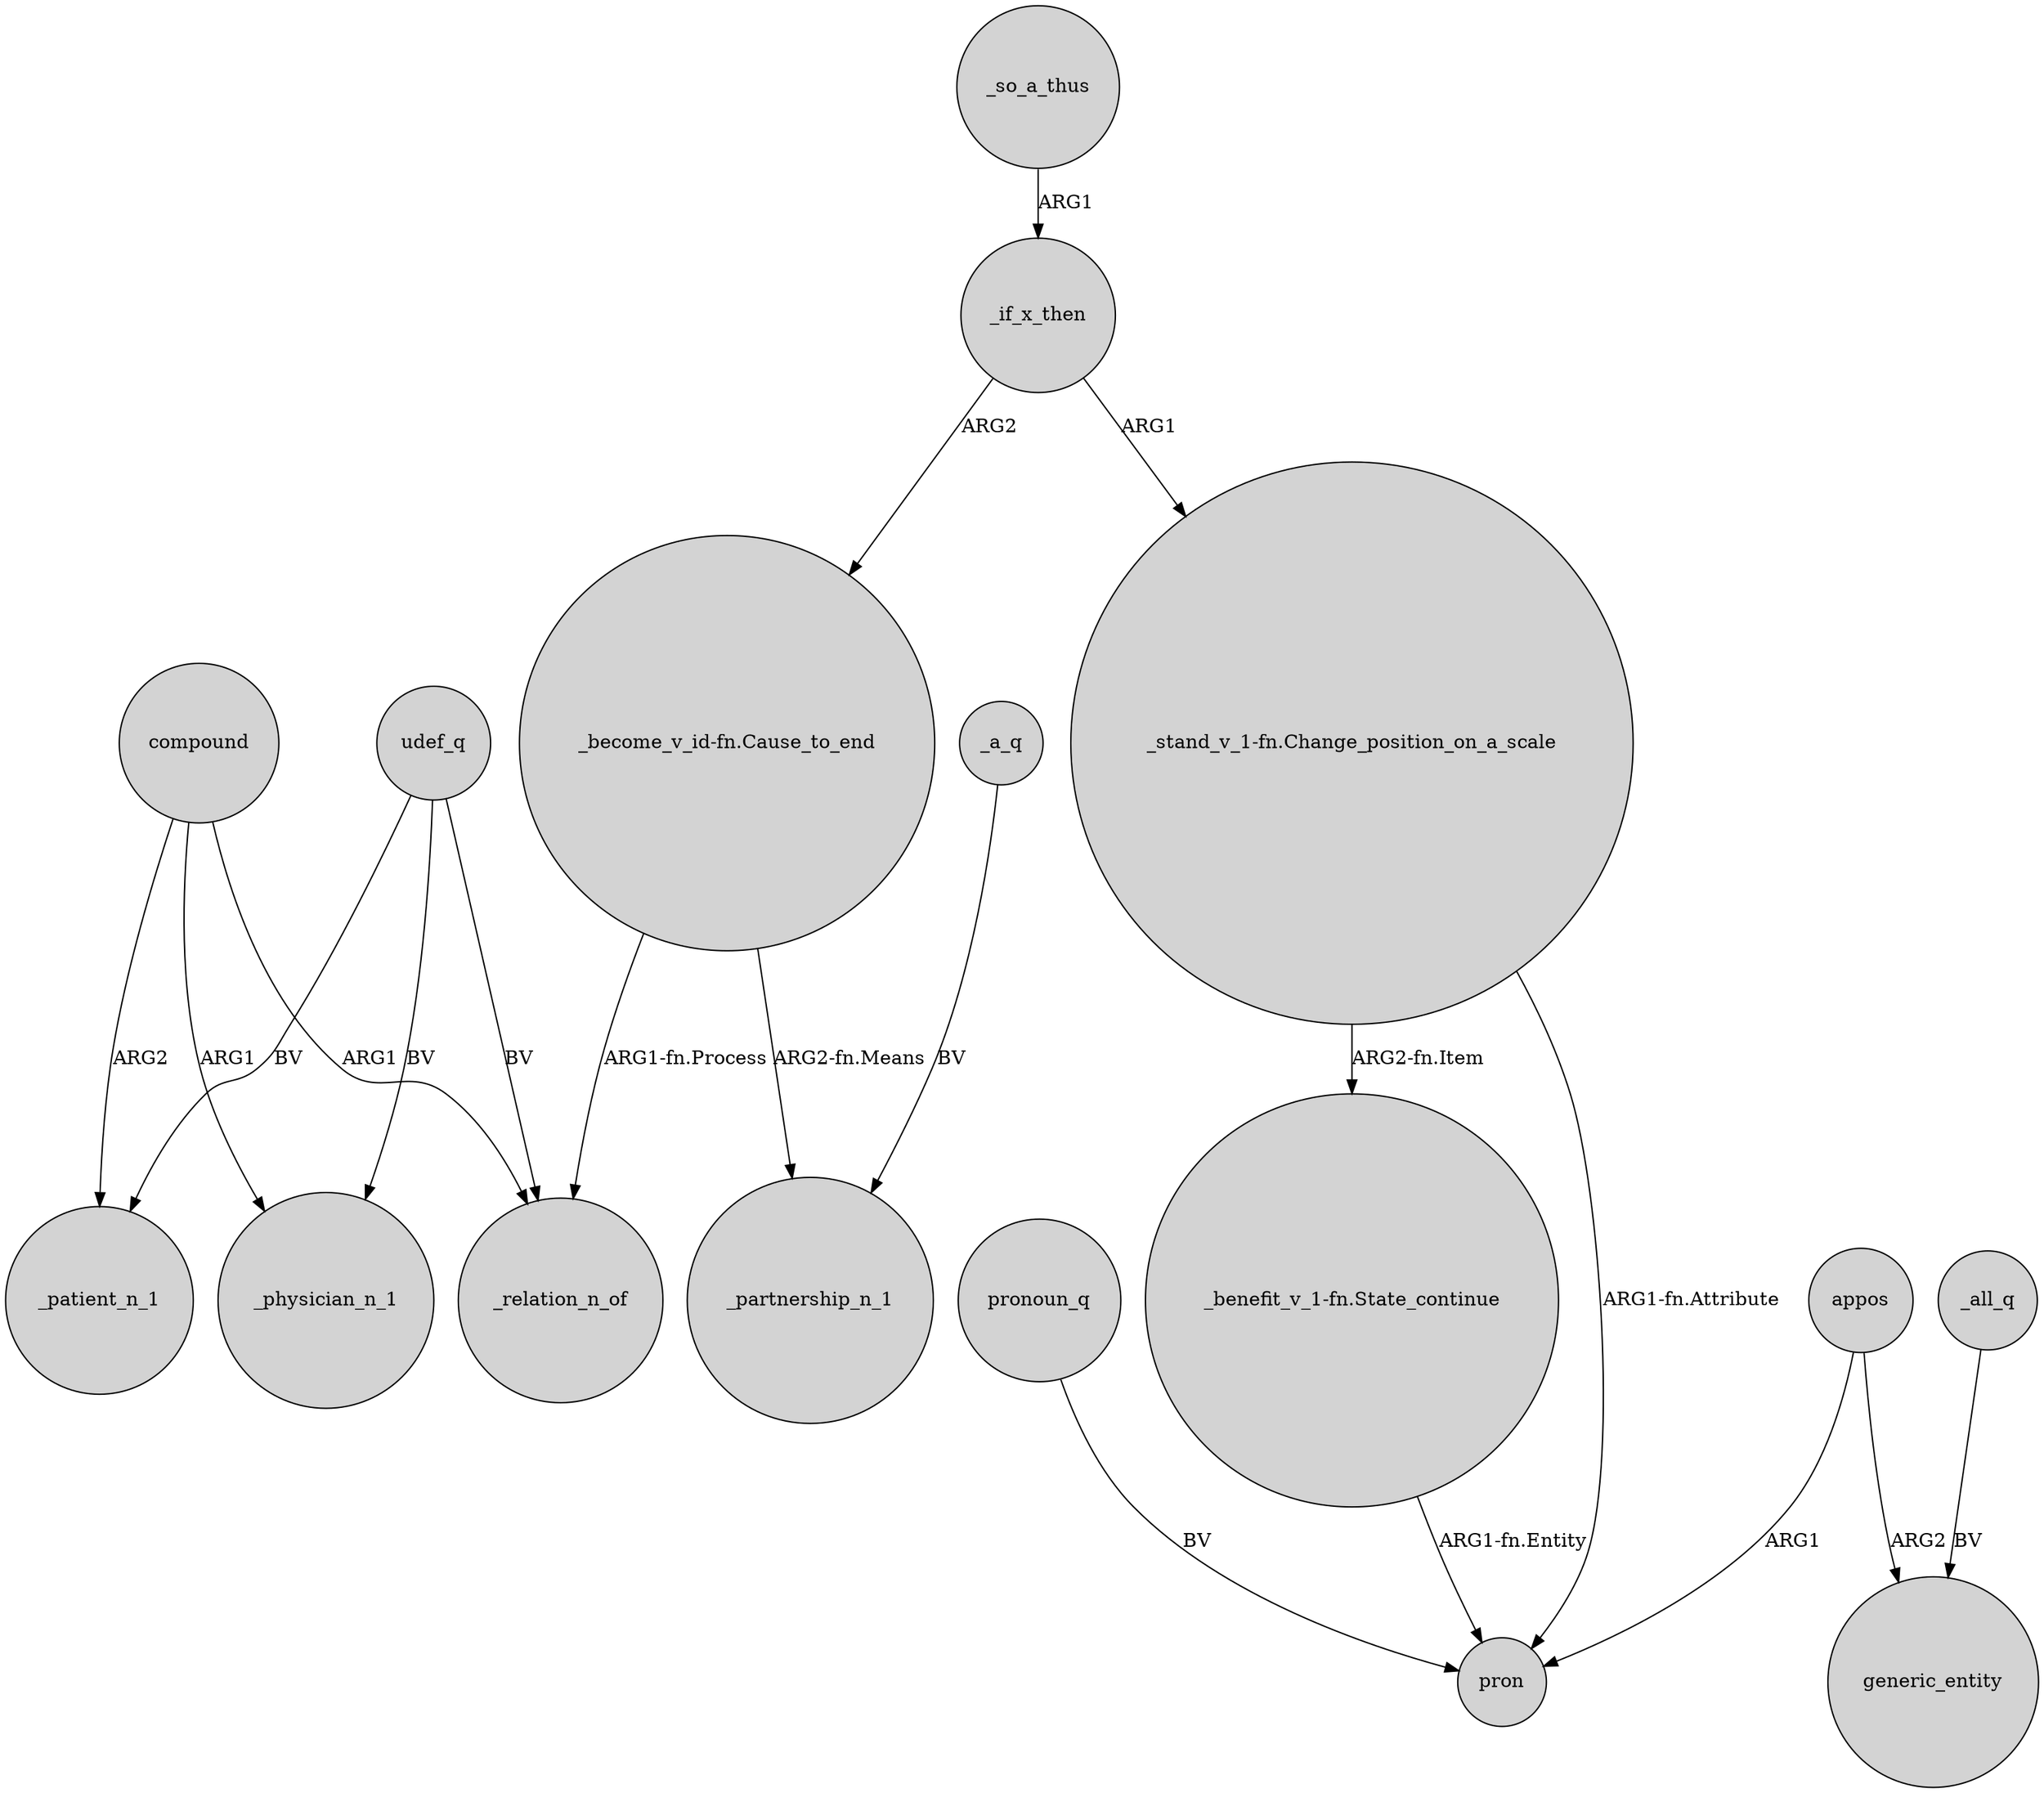 digraph {
	node [shape=circle style=filled]
	udef_q -> _patient_n_1 [label=BV]
	"_benefit_v_1-fn.State_continue" -> pron [label="ARG1-fn.Entity"]
	udef_q -> _relation_n_of [label=BV]
	"_stand_v_1-fn.Change_position_on_a_scale" -> pron [label="ARG1-fn.Attribute"]
	"_become_v_id-fn.Cause_to_end" -> _relation_n_of [label="ARG1-fn.Process"]
	_a_q -> _partnership_n_1 [label=BV]
	_all_q -> generic_entity [label=BV]
	_if_x_then -> "_stand_v_1-fn.Change_position_on_a_scale" [label=ARG1]
	pronoun_q -> pron [label=BV]
	"_become_v_id-fn.Cause_to_end" -> _partnership_n_1 [label="ARG2-fn.Means"]
	compound -> _patient_n_1 [label=ARG2]
	_so_a_thus -> _if_x_then [label=ARG1]
	appos -> generic_entity [label=ARG2]
	appos -> pron [label=ARG1]
	"_stand_v_1-fn.Change_position_on_a_scale" -> "_benefit_v_1-fn.State_continue" [label="ARG2-fn.Item"]
	udef_q -> _physician_n_1 [label=BV]
	compound -> _physician_n_1 [label=ARG1]
	_if_x_then -> "_become_v_id-fn.Cause_to_end" [label=ARG2]
	compound -> _relation_n_of [label=ARG1]
}
